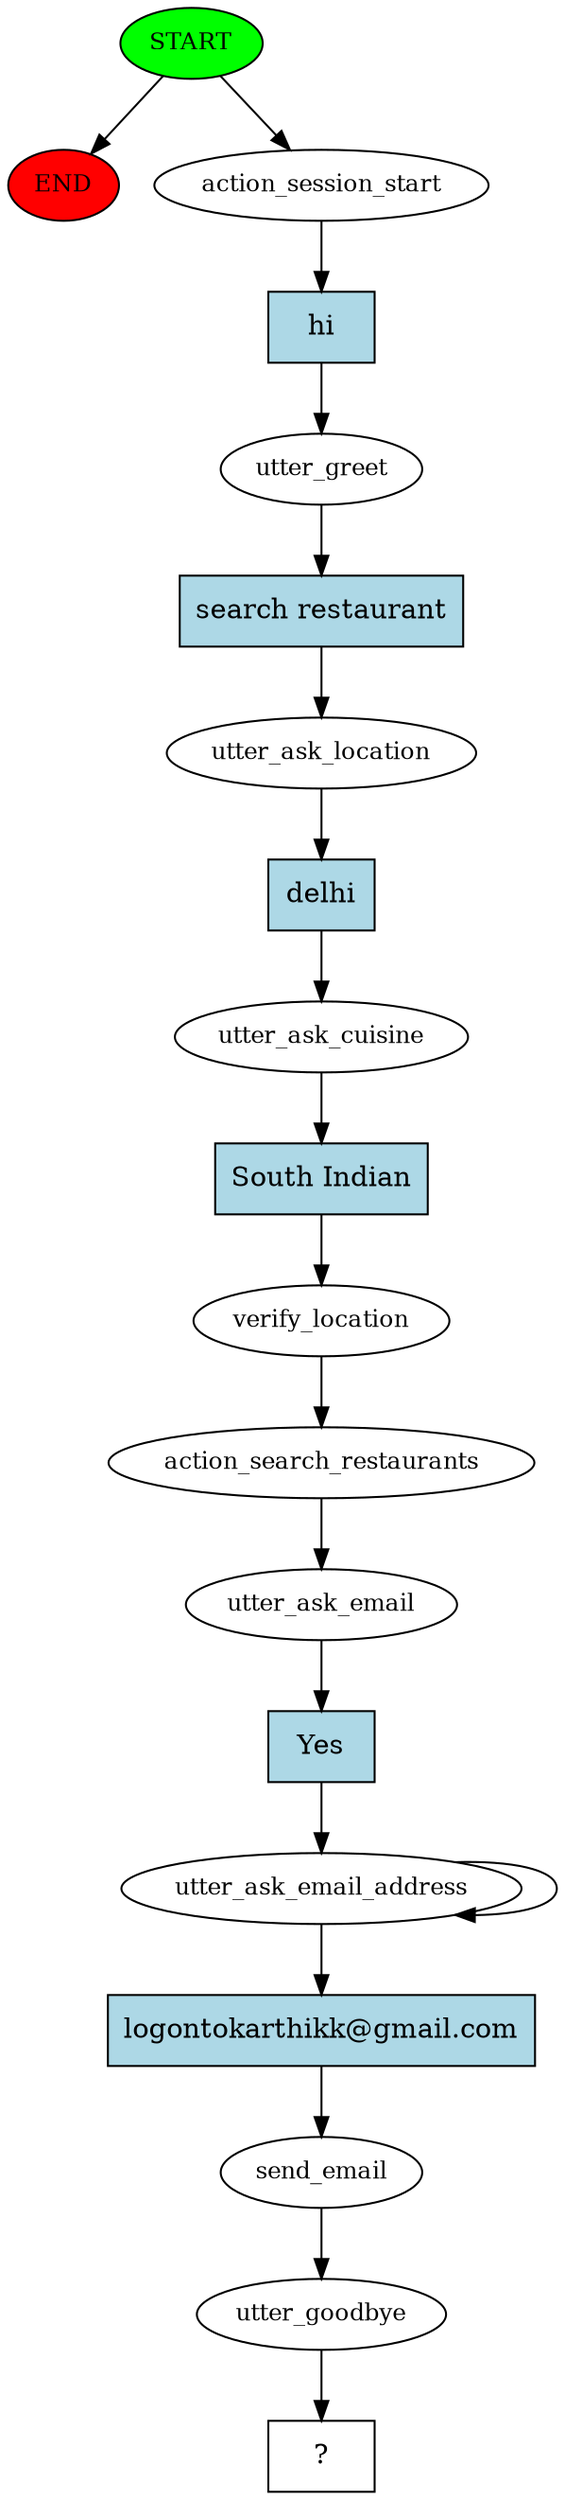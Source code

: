 digraph  {
0 [class="start active", fillcolor=green, fontsize=12, label=START, style=filled];
"-1" [class=end, fillcolor=red, fontsize=12, label=END, style=filled];
1 [class=active, fontsize=12, label=action_session_start];
2 [class=active, fontsize=12, label=utter_greet];
3 [class=active, fontsize=12, label=utter_ask_location];
4 [class=active, fontsize=12, label=utter_ask_cuisine];
5 [class=active, fontsize=12, label=verify_location];
6 [class=active, fontsize=12, label=action_search_restaurants];
7 [class=active, fontsize=12, label=utter_ask_email];
8 [class=active, fontsize=12, label=utter_ask_email_address];
10 [class=active, fontsize=12, label=send_email];
11 [class=active, fontsize=12, label=utter_goodbye];
12 [class="intent dashed active", label="  ?  ", shape=rect];
13 [class="intent active", fillcolor=lightblue, label=hi, shape=rect, style=filled];
14 [class="intent active", fillcolor=lightblue, label="search restaurant", shape=rect, style=filled];
15 [class="intent active", fillcolor=lightblue, label=delhi, shape=rect, style=filled];
16 [class="intent active", fillcolor=lightblue, label="South Indian", shape=rect, style=filled];
17 [class="intent active", fillcolor=lightblue, label=Yes, shape=rect, style=filled];
18 [class="intent active", fillcolor=lightblue, label="logontokarthikk@gmail.com", shape=rect, style=filled];
0 -> "-1"  [class="", key=NONE, label=""];
0 -> 1  [class=active, key=NONE, label=""];
1 -> 13  [class=active, key=0];
2 -> 14  [class=active, key=0];
3 -> 15  [class=active, key=0];
4 -> 16  [class=active, key=0];
5 -> 6  [class=active, key=NONE, label=""];
6 -> 7  [class=active, key=NONE, label=""];
7 -> 17  [class=active, key=0];
8 -> 8  [class=active, key=NONE, label=""];
8 -> 18  [class=active, key=0];
10 -> 11  [class=active, key=NONE, label=""];
11 -> 12  [class=active, key=NONE, label=""];
13 -> 2  [class=active, key=0];
14 -> 3  [class=active, key=0];
15 -> 4  [class=active, key=0];
16 -> 5  [class=active, key=0];
17 -> 8  [class=active, key=0];
18 -> 10  [class=active, key=0];
}
